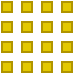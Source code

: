 <mxfile version="13.7.9" type="embed"><diagram id="29rGRaMjXw8uRga9VlSF" name="Swarm simulation"><mxGraphModel dx="202" dy="158" grid="1" gridSize="10" guides="1" tooltips="1" connect="1" arrows="1" fold="1" page="1" pageScale="1" pageWidth="583" pageHeight="413" math="0" shadow="0"><root><mxCell id="0"/><mxCell id="1" parent="0"/><object label="" type="drone" id="2"><mxCell style="rounded=0;whiteSpace=wrap;html=1;fillColor=#e3c800;strokeColor=#B09500;fontColor=#ffffff;" parent="1" vertex="1"><mxGeometry x="238" y="198" width="5" height="5" as="geometry"/></mxCell></object><object label="" type="drone" id="6"><mxCell style="rounded=0;whiteSpace=wrap;html=1;fillColor=#e3c800;strokeColor=#B09500;fontColor=#ffffff;" vertex="1" parent="1"><mxGeometry x="248" y="198" width="5" height="5" as="geometry"/></mxCell></object><object label="" type="drone" id="7"><mxCell style="rounded=0;whiteSpace=wrap;html=1;fillColor=#e3c800;strokeColor=#B09500;fontColor=#ffffff;" vertex="1" parent="1"><mxGeometry x="258" y="198" width="5" height="5" as="geometry"/></mxCell></object><object label="" type="drone" id="8"><mxCell style="rounded=0;whiteSpace=wrap;html=1;fillColor=#e3c800;strokeColor=#B09500;fontColor=#ffffff;" vertex="1" parent="1"><mxGeometry x="268" y="198" width="5" height="5" as="geometry"/></mxCell></object><object label="" type="drone" id="13"><mxCell style="rounded=0;whiteSpace=wrap;html=1;fillColor=#e3c800;strokeColor=#B09500;fontColor=#ffffff;" vertex="1" parent="1"><mxGeometry x="238" y="208" width="5" height="5" as="geometry"/></mxCell></object><object label="" type="drone" id="14"><mxCell style="rounded=0;whiteSpace=wrap;html=1;fillColor=#e3c800;strokeColor=#B09500;fontColor=#ffffff;" vertex="1" parent="1"><mxGeometry x="248" y="208" width="5" height="5" as="geometry"/></mxCell></object><object label="" type="drone" id="15"><mxCell style="rounded=0;whiteSpace=wrap;html=1;fillColor=#e3c800;strokeColor=#B09500;fontColor=#ffffff;" vertex="1" parent="1"><mxGeometry x="258" y="208" width="5" height="5" as="geometry"/></mxCell></object><object label="" type="drone" id="16"><mxCell style="rounded=0;whiteSpace=wrap;html=1;fillColor=#e3c800;strokeColor=#B09500;fontColor=#ffffff;" vertex="1" parent="1"><mxGeometry x="268" y="208" width="5" height="5" as="geometry"/></mxCell></object><object label="" type="drone" id="17"><mxCell style="rounded=0;whiteSpace=wrap;html=1;fillColor=#e3c800;strokeColor=#B09500;fontColor=#ffffff;" vertex="1" parent="1"><mxGeometry x="238" y="218" width="5" height="5" as="geometry"/></mxCell></object><object label="" type="drone" id="18"><mxCell style="rounded=0;whiteSpace=wrap;html=1;fillColor=#e3c800;strokeColor=#B09500;fontColor=#ffffff;" vertex="1" parent="1"><mxGeometry x="248" y="218" width="5" height="5" as="geometry"/></mxCell></object><object label="" type="drone" id="19"><mxCell style="rounded=0;whiteSpace=wrap;html=1;fillColor=#e3c800;strokeColor=#B09500;fontColor=#ffffff;" vertex="1" parent="1"><mxGeometry x="258" y="218" width="5" height="5" as="geometry"/></mxCell></object><object label="" type="drone" id="20"><mxCell style="rounded=0;whiteSpace=wrap;html=1;fillColor=#e3c800;strokeColor=#B09500;fontColor=#ffffff;" vertex="1" parent="1"><mxGeometry x="268" y="218" width="5" height="5" as="geometry"/></mxCell></object><object label="" type="drone" id="21"><mxCell style="rounded=0;whiteSpace=wrap;html=1;fillColor=#e3c800;strokeColor=#B09500;fontColor=#ffffff;" vertex="1" parent="1"><mxGeometry x="238" y="228" width="5" height="5" as="geometry"/></mxCell></object><object label="" type="drone" id="22"><mxCell style="rounded=0;whiteSpace=wrap;html=1;fillColor=#e3c800;strokeColor=#B09500;fontColor=#ffffff;" vertex="1" parent="1"><mxGeometry x="248" y="228" width="5" height="5" as="geometry"/></mxCell></object><object label="" type="drone" id="23"><mxCell style="rounded=0;whiteSpace=wrap;html=1;fillColor=#e3c800;strokeColor=#B09500;fontColor=#ffffff;" vertex="1" parent="1"><mxGeometry x="258" y="228" width="5" height="5" as="geometry"/></mxCell></object><object label="" type="drone" id="24"><mxCell style="rounded=0;whiteSpace=wrap;html=1;fillColor=#e3c800;strokeColor=#B09500;fontColor=#ffffff;" vertex="1" parent="1"><mxGeometry x="268" y="228" width="5" height="5" as="geometry"/></mxCell></object></root></mxGraphModel></diagram></mxfile>